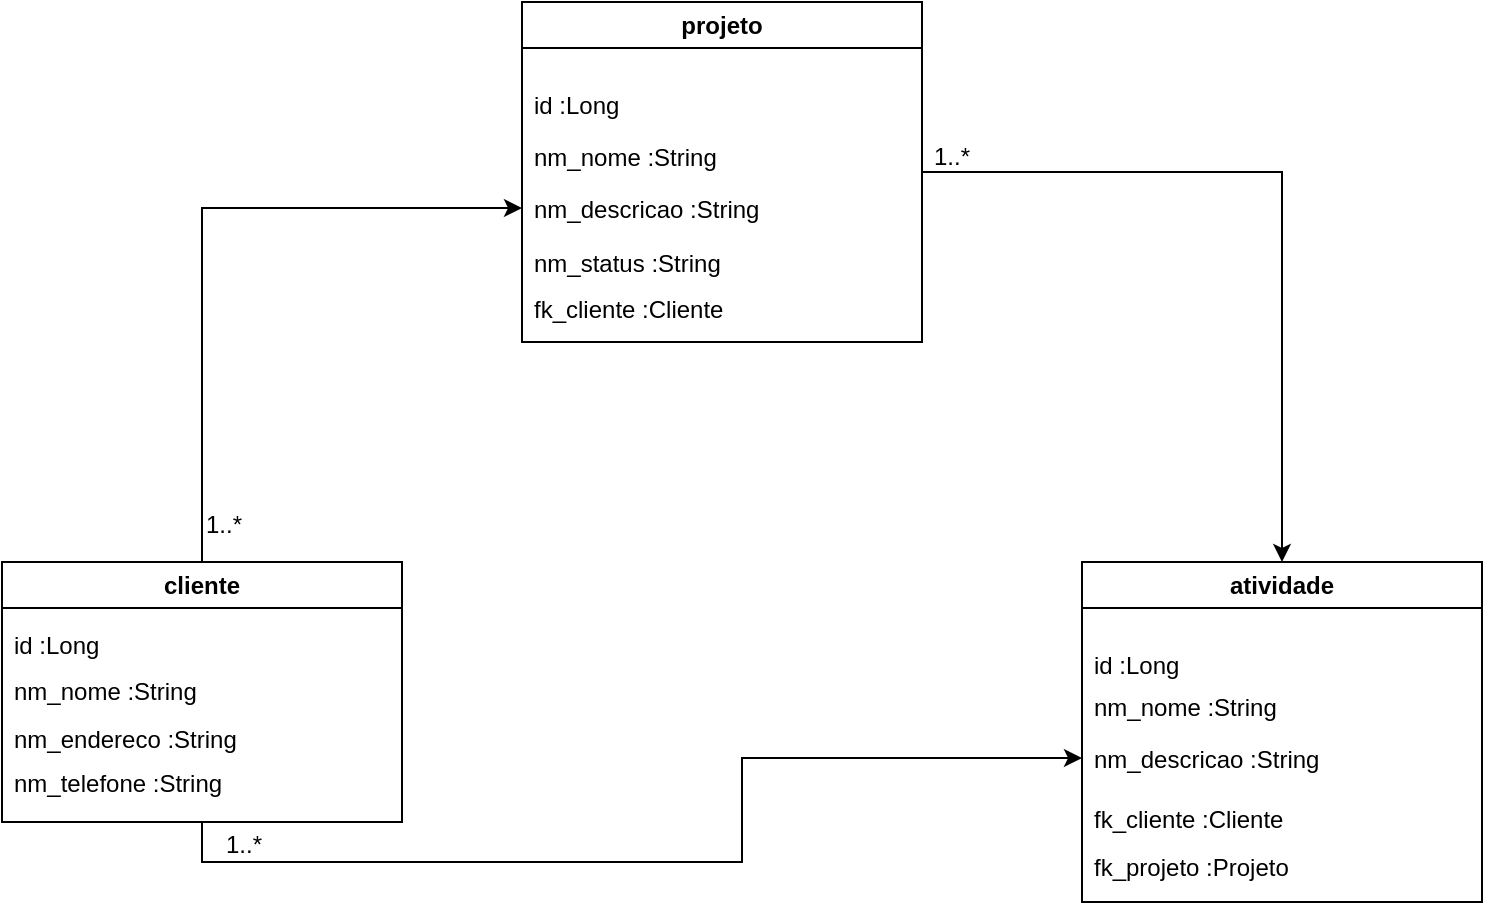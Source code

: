 <mxfile version="24.6.2" type="device">
  <diagram id="C5RBs43oDa-KdzZeNtuy" name="Page-1">
    <mxGraphModel dx="1028" dy="501" grid="1" gridSize="10" guides="1" tooltips="1" connect="1" arrows="1" fold="1" page="1" pageScale="1" pageWidth="827" pageHeight="1169" math="0" shadow="0">
      <root>
        <mxCell id="WIyWlLk6GJQsqaUBKTNV-0" />
        <mxCell id="WIyWlLk6GJQsqaUBKTNV-1" parent="WIyWlLk6GJQsqaUBKTNV-0" />
        <mxCell id="jryr_LnzG-F1LCGhg6qT-21" style="edgeStyle=orthogonalEdgeStyle;rounded=0;orthogonalLoop=1;jettySize=auto;html=1;exitX=1;exitY=0.5;exitDx=0;exitDy=0;entryX=0.5;entryY=0;entryDx=0;entryDy=0;" edge="1" parent="WIyWlLk6GJQsqaUBKTNV-1" source="jryr_LnzG-F1LCGhg6qT-1" target="jryr_LnzG-F1LCGhg6qT-2">
          <mxGeometry relative="1" as="geometry" />
        </mxCell>
        <mxCell id="jryr_LnzG-F1LCGhg6qT-1" value="projeto" style="swimlane;whiteSpace=wrap;html=1;" vertex="1" parent="WIyWlLk6GJQsqaUBKTNV-1">
          <mxGeometry x="310" y="80" width="200" height="170" as="geometry" />
        </mxCell>
        <mxCell id="jryr_LnzG-F1LCGhg6qT-8" value="id :Long" style="text;align=left;verticalAlign=top;spacingLeft=4;spacingRight=4;overflow=hidden;rotatable=0;points=[[0,0.5],[1,0.5]];portConstraint=eastwest;" vertex="1" parent="jryr_LnzG-F1LCGhg6qT-1">
          <mxGeometry y="38" width="160" height="26" as="geometry" />
        </mxCell>
        <mxCell id="jryr_LnzG-F1LCGhg6qT-9" value="nm_nome :String" style="text;align=left;verticalAlign=top;spacingLeft=4;spacingRight=4;overflow=hidden;rotatable=0;points=[[0,0.5],[1,0.5]];portConstraint=eastwest;" vertex="1" parent="jryr_LnzG-F1LCGhg6qT-1">
          <mxGeometry y="64" width="160" height="26" as="geometry" />
        </mxCell>
        <mxCell id="jryr_LnzG-F1LCGhg6qT-10" value="nm_descricao :String" style="text;align=left;verticalAlign=top;spacingLeft=4;spacingRight=4;overflow=hidden;rotatable=0;points=[[0,0.5],[1,0.5]];portConstraint=eastwest;" vertex="1" parent="jryr_LnzG-F1LCGhg6qT-1">
          <mxGeometry y="90" width="160" height="26" as="geometry" />
        </mxCell>
        <mxCell id="jryr_LnzG-F1LCGhg6qT-11" value="nm_status :String" style="text;align=left;verticalAlign=top;spacingLeft=4;spacingRight=4;overflow=hidden;rotatable=0;points=[[0,0.5],[1,0.5]];portConstraint=eastwest;" vertex="1" parent="jryr_LnzG-F1LCGhg6qT-1">
          <mxGeometry y="117" width="160" height="26" as="geometry" />
        </mxCell>
        <mxCell id="jryr_LnzG-F1LCGhg6qT-2" value="atividade" style="swimlane;whiteSpace=wrap;html=1;" vertex="1" parent="WIyWlLk6GJQsqaUBKTNV-1">
          <mxGeometry x="590" y="360" width="200" height="170" as="geometry" />
        </mxCell>
        <mxCell id="jryr_LnzG-F1LCGhg6qT-13" value="id :Long" style="text;align=left;verticalAlign=top;spacingLeft=4;spacingRight=4;overflow=hidden;rotatable=0;points=[[0,0.5],[1,0.5]];portConstraint=eastwest;" vertex="1" parent="jryr_LnzG-F1LCGhg6qT-2">
          <mxGeometry y="38" width="160" height="26" as="geometry" />
        </mxCell>
        <mxCell id="jryr_LnzG-F1LCGhg6qT-14" value="nm_nome :String" style="text;align=left;verticalAlign=top;spacingLeft=4;spacingRight=4;overflow=hidden;rotatable=0;points=[[0,0.5],[1,0.5]];portConstraint=eastwest;" vertex="1" parent="jryr_LnzG-F1LCGhg6qT-2">
          <mxGeometry y="59" width="160" height="26" as="geometry" />
        </mxCell>
        <mxCell id="jryr_LnzG-F1LCGhg6qT-15" value="nm_descricao :String" style="text;align=left;verticalAlign=top;spacingLeft=4;spacingRight=4;overflow=hidden;rotatable=0;points=[[0,0.5],[1,0.5]];portConstraint=eastwest;" vertex="1" parent="jryr_LnzG-F1LCGhg6qT-2">
          <mxGeometry y="85" width="160" height="26" as="geometry" />
        </mxCell>
        <mxCell id="jryr_LnzG-F1LCGhg6qT-16" value="fk_cliente :Cliente" style="text;align=left;verticalAlign=top;spacingLeft=4;spacingRight=4;overflow=hidden;rotatable=0;points=[[0,0.5],[1,0.5]];portConstraint=eastwest;" vertex="1" parent="jryr_LnzG-F1LCGhg6qT-2">
          <mxGeometry y="115" width="160" height="26" as="geometry" />
        </mxCell>
        <mxCell id="jryr_LnzG-F1LCGhg6qT-17" value="fk_projeto :Projeto" style="text;align=left;verticalAlign=top;spacingLeft=4;spacingRight=4;overflow=hidden;rotatable=0;points=[[0,0.5],[1,0.5]];portConstraint=eastwest;" vertex="1" parent="jryr_LnzG-F1LCGhg6qT-2">
          <mxGeometry y="139" width="160" height="26" as="geometry" />
        </mxCell>
        <mxCell id="jryr_LnzG-F1LCGhg6qT-20" style="edgeStyle=orthogonalEdgeStyle;rounded=0;orthogonalLoop=1;jettySize=auto;html=1;entryX=0;entryY=0.5;entryDx=0;entryDy=0;" edge="1" parent="WIyWlLk6GJQsqaUBKTNV-1" source="jryr_LnzG-F1LCGhg6qT-3" target="jryr_LnzG-F1LCGhg6qT-10">
          <mxGeometry relative="1" as="geometry" />
        </mxCell>
        <mxCell id="jryr_LnzG-F1LCGhg6qT-22" style="edgeStyle=orthogonalEdgeStyle;rounded=0;orthogonalLoop=1;jettySize=auto;html=1;exitX=0.5;exitY=1;exitDx=0;exitDy=0;entryX=0;entryY=0.5;entryDx=0;entryDy=0;" edge="1" parent="WIyWlLk6GJQsqaUBKTNV-1" source="jryr_LnzG-F1LCGhg6qT-3" target="jryr_LnzG-F1LCGhg6qT-15">
          <mxGeometry relative="1" as="geometry" />
        </mxCell>
        <mxCell id="jryr_LnzG-F1LCGhg6qT-3" value="cliente" style="swimlane;whiteSpace=wrap;html=1;" vertex="1" parent="WIyWlLk6GJQsqaUBKTNV-1">
          <mxGeometry x="50" y="360" width="200" height="130" as="geometry" />
        </mxCell>
        <mxCell id="jryr_LnzG-F1LCGhg6qT-4" value="id :Long" style="text;align=left;verticalAlign=top;spacingLeft=4;spacingRight=4;overflow=hidden;rotatable=0;points=[[0,0.5],[1,0.5]];portConstraint=eastwest;" vertex="1" parent="jryr_LnzG-F1LCGhg6qT-3">
          <mxGeometry y="28" width="160" height="26" as="geometry" />
        </mxCell>
        <mxCell id="jryr_LnzG-F1LCGhg6qT-5" value="nm_nome :String" style="text;align=left;verticalAlign=top;spacingLeft=4;spacingRight=4;overflow=hidden;rotatable=0;points=[[0,0.5],[1,0.5]];portConstraint=eastwest;" vertex="1" parent="jryr_LnzG-F1LCGhg6qT-3">
          <mxGeometry y="51" width="160" height="26" as="geometry" />
        </mxCell>
        <mxCell id="jryr_LnzG-F1LCGhg6qT-6" value="nm_endereco :String" style="text;align=left;verticalAlign=top;spacingLeft=4;spacingRight=4;overflow=hidden;rotatable=0;points=[[0,0.5],[1,0.5]];portConstraint=eastwest;" vertex="1" parent="jryr_LnzG-F1LCGhg6qT-3">
          <mxGeometry y="75" width="160" height="26" as="geometry" />
        </mxCell>
        <mxCell id="jryr_LnzG-F1LCGhg6qT-7" value="nm_telefone :String" style="text;align=left;verticalAlign=top;spacingLeft=4;spacingRight=4;overflow=hidden;rotatable=0;points=[[0,0.5],[1,0.5]];portConstraint=eastwest;" vertex="1" parent="jryr_LnzG-F1LCGhg6qT-3">
          <mxGeometry y="97" width="160" height="26" as="geometry" />
        </mxCell>
        <mxCell id="jryr_LnzG-F1LCGhg6qT-12" value="fk_cliente :Cliente" style="text;align=left;verticalAlign=top;spacingLeft=4;spacingRight=4;overflow=hidden;rotatable=0;points=[[0,0.5],[1,0.5]];portConstraint=eastwest;" vertex="1" parent="WIyWlLk6GJQsqaUBKTNV-1">
          <mxGeometry x="310" y="220" width="160" height="26" as="geometry" />
        </mxCell>
        <mxCell id="jryr_LnzG-F1LCGhg6qT-23" value="1..*" style="resizable=0;align=left;verticalAlign=bottom;labelBackgroundColor=none;fontSize=12;direction=south;" connectable="0" vertex="1" parent="WIyWlLk6GJQsqaUBKTNV-1">
          <mxGeometry x="514" y="166" as="geometry" />
        </mxCell>
        <mxCell id="jryr_LnzG-F1LCGhg6qT-24" value="1..*" style="resizable=0;align=left;verticalAlign=bottom;labelBackgroundColor=none;fontSize=12;" connectable="0" vertex="1" parent="WIyWlLk6GJQsqaUBKTNV-1">
          <mxGeometry x="160" y="510" as="geometry" />
        </mxCell>
        <mxCell id="jryr_LnzG-F1LCGhg6qT-25" value="1..*" style="resizable=0;align=left;verticalAlign=bottom;labelBackgroundColor=none;fontSize=12;" connectable="0" vertex="1" parent="WIyWlLk6GJQsqaUBKTNV-1">
          <mxGeometry x="150" y="350" as="geometry" />
        </mxCell>
      </root>
    </mxGraphModel>
  </diagram>
</mxfile>
